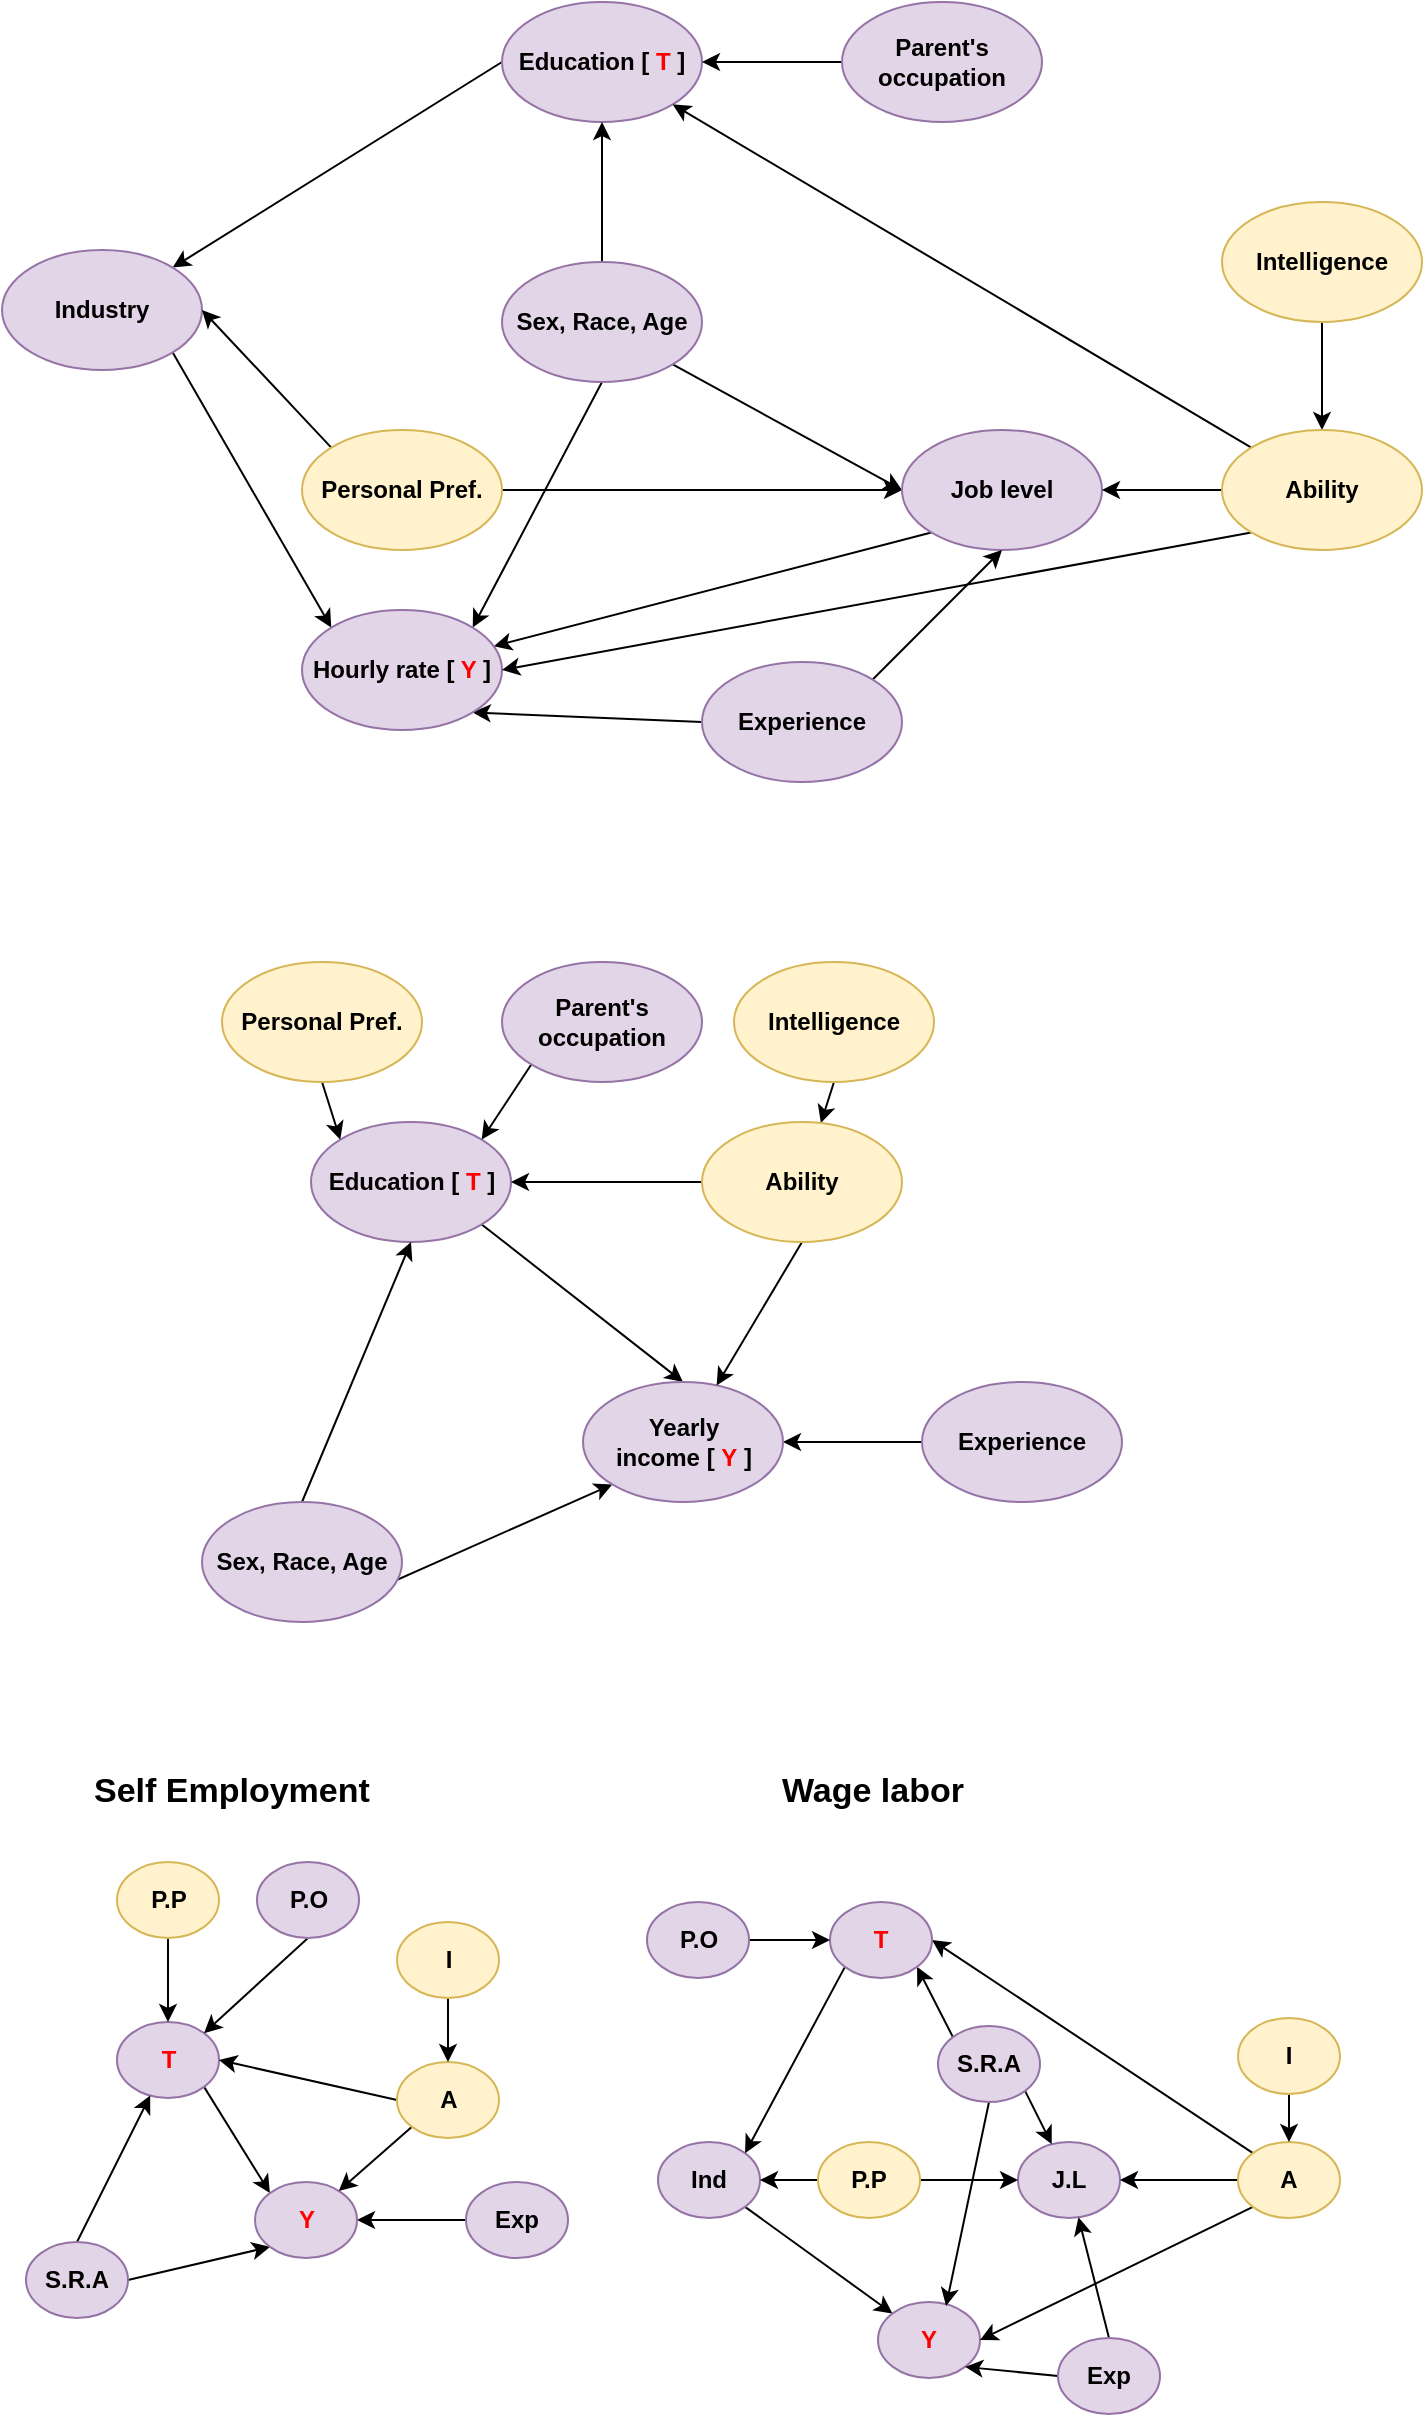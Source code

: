 <mxfile version="20.8.20" type="device"><diagram name="Page-1" id="Eab0bCYbNhNE5HFwxwMy"><mxGraphModel dx="2074" dy="1117" grid="1" gridSize="10" guides="1" tooltips="1" connect="1" arrows="1" fold="1" page="1" pageScale="1" pageWidth="850" pageHeight="1100" math="0" shadow="0"><root><mxCell id="0"/><mxCell id="1" parent="0"/><mxCell id="xBDUmb7T7nuF_Nr4FLcC-9" style="edgeStyle=none;rounded=0;orthogonalLoop=1;jettySize=auto;html=1;exitX=0;exitY=0.5;exitDx=0;exitDy=0;entryX=1;entryY=0;entryDx=0;entryDy=0;" edge="1" parent="1" source="lfPiebbvW9LRLStEprDp-1" target="lfPiebbvW9LRLStEprDp-2"><mxGeometry relative="1" as="geometry"/></mxCell><mxCell id="lfPiebbvW9LRLStEprDp-1" value="&lt;b&gt;Education&amp;nbsp;&lt;/b&gt;&lt;b style=&quot;border-color: var(--border-color);&quot;&gt;[&amp;nbsp;&lt;font color=&quot;#ff0000&quot;&gt;T&lt;/font&gt;&amp;nbsp;]&lt;/b&gt;" style="ellipse;whiteSpace=wrap;html=1;fillColor=#e1d5e7;strokeColor=#9673a6;" parent="1" vertex="1"><mxGeometry x="320" y="80" width="100" height="60" as="geometry"/></mxCell><mxCell id="xBDUmb7T7nuF_Nr4FLcC-8" style="edgeStyle=none;rounded=0;orthogonalLoop=1;jettySize=auto;html=1;exitX=1;exitY=1;exitDx=0;exitDy=0;entryX=0;entryY=0;entryDx=0;entryDy=0;" edge="1" parent="1" source="lfPiebbvW9LRLStEprDp-2" target="lfPiebbvW9LRLStEprDp-7"><mxGeometry relative="1" as="geometry"/></mxCell><mxCell id="lfPiebbvW9LRLStEprDp-2" value="&lt;b&gt;Industry&lt;/b&gt;" style="ellipse;whiteSpace=wrap;html=1;fillColor=#e1d5e7;strokeColor=#9673a6;" parent="1" vertex="1"><mxGeometry x="70" y="204" width="100" height="60" as="geometry"/></mxCell><mxCell id="xBDUmb7T7nuF_Nr4FLcC-12" style="edgeStyle=none;rounded=0;orthogonalLoop=1;jettySize=auto;html=1;exitX=1;exitY=0.5;exitDx=0;exitDy=0;entryX=0;entryY=0.5;entryDx=0;entryDy=0;" edge="1" parent="1" source="lfPiebbvW9LRLStEprDp-3" target="lfPiebbvW9LRLStEprDp-5"><mxGeometry relative="1" as="geometry"/></mxCell><mxCell id="xBDUmb7T7nuF_Nr4FLcC-94" style="edgeStyle=none;rounded=0;orthogonalLoop=1;jettySize=auto;html=1;exitX=0;exitY=0;exitDx=0;exitDy=0;entryX=1;entryY=0.5;entryDx=0;entryDy=0;" edge="1" parent="1" source="lfPiebbvW9LRLStEprDp-3" target="lfPiebbvW9LRLStEprDp-2"><mxGeometry relative="1" as="geometry"/></mxCell><mxCell id="lfPiebbvW9LRLStEprDp-3" value="&lt;b&gt;Personal Pref.&lt;/b&gt;" style="ellipse;whiteSpace=wrap;html=1;fillColor=#fff2cc;strokeColor=#d6b656;" parent="1" vertex="1"><mxGeometry x="220" y="294" width="100" height="60" as="geometry"/></mxCell><mxCell id="xBDUmb7T7nuF_Nr4FLcC-10" style="edgeStyle=none;rounded=0;orthogonalLoop=1;jettySize=auto;html=1;exitX=0.5;exitY=0;exitDx=0;exitDy=0;entryX=0.5;entryY=1;entryDx=0;entryDy=0;" edge="1" parent="1" source="lfPiebbvW9LRLStEprDp-4" target="lfPiebbvW9LRLStEprDp-1"><mxGeometry relative="1" as="geometry"/></mxCell><mxCell id="xBDUmb7T7nuF_Nr4FLcC-11" style="edgeStyle=none;rounded=0;orthogonalLoop=1;jettySize=auto;html=1;exitX=0.5;exitY=1;exitDx=0;exitDy=0;entryX=1;entryY=0;entryDx=0;entryDy=0;" edge="1" parent="1" source="lfPiebbvW9LRLStEprDp-4" target="lfPiebbvW9LRLStEprDp-7"><mxGeometry relative="1" as="geometry"/></mxCell><mxCell id="xBDUmb7T7nuF_Nr4FLcC-13" style="edgeStyle=none;rounded=0;orthogonalLoop=1;jettySize=auto;html=1;exitX=1;exitY=1;exitDx=0;exitDy=0;entryX=0;entryY=0.5;entryDx=0;entryDy=0;" edge="1" parent="1" source="lfPiebbvW9LRLStEprDp-4" target="lfPiebbvW9LRLStEprDp-5"><mxGeometry relative="1" as="geometry"/></mxCell><mxCell id="lfPiebbvW9LRLStEprDp-4" value="&lt;b&gt;Sex, Race, Age&lt;/b&gt;" style="ellipse;whiteSpace=wrap;html=1;fillColor=#e1d5e7;strokeColor=#9673a6;" parent="1" vertex="1"><mxGeometry x="320" y="210" width="100" height="60" as="geometry"/></mxCell><mxCell id="xBDUmb7T7nuF_Nr4FLcC-96" style="edgeStyle=none;rounded=0;orthogonalLoop=1;jettySize=auto;html=1;exitX=0;exitY=1;exitDx=0;exitDy=0;" edge="1" parent="1" source="lfPiebbvW9LRLStEprDp-5" target="lfPiebbvW9LRLStEprDp-7"><mxGeometry relative="1" as="geometry"/></mxCell><mxCell id="lfPiebbvW9LRLStEprDp-5" value="&lt;b&gt;Job level&lt;/b&gt;" style="ellipse;whiteSpace=wrap;html=1;fillColor=#e1d5e7;strokeColor=#9673a6;" parent="1" vertex="1"><mxGeometry x="520" y="294" width="100" height="60" as="geometry"/></mxCell><mxCell id="xBDUmb7T7nuF_Nr4FLcC-148" style="edgeStyle=none;rounded=0;orthogonalLoop=1;jettySize=auto;html=1;exitX=0;exitY=0.5;exitDx=0;exitDy=0;entryX=1;entryY=1;entryDx=0;entryDy=0;" edge="1" parent="1" source="lfPiebbvW9LRLStEprDp-6" target="lfPiebbvW9LRLStEprDp-7"><mxGeometry relative="1" as="geometry"/></mxCell><mxCell id="xBDUmb7T7nuF_Nr4FLcC-150" style="edgeStyle=none;rounded=0;orthogonalLoop=1;jettySize=auto;html=1;exitX=1;exitY=0;exitDx=0;exitDy=0;entryX=0.5;entryY=1;entryDx=0;entryDy=0;" edge="1" parent="1" source="lfPiebbvW9LRLStEprDp-6" target="lfPiebbvW9LRLStEprDp-5"><mxGeometry relative="1" as="geometry"/></mxCell><mxCell id="lfPiebbvW9LRLStEprDp-6" value="&lt;b&gt;Experience&lt;/b&gt;" style="ellipse;whiteSpace=wrap;html=1;fillColor=#e1d5e7;strokeColor=#9673a6;" parent="1" vertex="1"><mxGeometry x="420" y="410" width="100" height="60" as="geometry"/></mxCell><mxCell id="lfPiebbvW9LRLStEprDp-7" value="&lt;b&gt;Hourly rate [ &lt;font color=&quot;#ff0000&quot;&gt;Y&lt;/font&gt; ]&lt;/b&gt;" style="ellipse;whiteSpace=wrap;html=1;fillColor=#e1d5e7;strokeColor=#9673a6;" parent="1" vertex="1"><mxGeometry x="220" y="384" width="100" height="60" as="geometry"/></mxCell><mxCell id="xBDUmb7T7nuF_Nr4FLcC-99" style="edgeStyle=none;rounded=0;orthogonalLoop=1;jettySize=auto;html=1;exitX=0.5;exitY=1;exitDx=0;exitDy=0;" edge="1" parent="1" source="lfPiebbvW9LRLStEprDp-43" target="lfPiebbvW9LRLStEprDp-44"><mxGeometry relative="1" as="geometry"/></mxCell><mxCell id="lfPiebbvW9LRLStEprDp-43" value="&lt;b&gt;Intelligence&lt;/b&gt;" style="ellipse;whiteSpace=wrap;html=1;fillColor=#fff2cc;strokeColor=#d6b656;" parent="1" vertex="1"><mxGeometry x="680" y="180" width="100" height="60" as="geometry"/></mxCell><mxCell id="xBDUmb7T7nuF_Nr4FLcC-95" style="edgeStyle=none;rounded=0;orthogonalLoop=1;jettySize=auto;html=1;exitX=0;exitY=1;exitDx=0;exitDy=0;entryX=1;entryY=0.5;entryDx=0;entryDy=0;" edge="1" parent="1" source="lfPiebbvW9LRLStEprDp-44" target="lfPiebbvW9LRLStEprDp-7"><mxGeometry relative="1" as="geometry"/></mxCell><mxCell id="xBDUmb7T7nuF_Nr4FLcC-98" style="edgeStyle=none;rounded=0;orthogonalLoop=1;jettySize=auto;html=1;exitX=0;exitY=0;exitDx=0;exitDy=0;entryX=1;entryY=1;entryDx=0;entryDy=0;" edge="1" parent="1" source="lfPiebbvW9LRLStEprDp-44" target="lfPiebbvW9LRLStEprDp-1"><mxGeometry relative="1" as="geometry"/></mxCell><mxCell id="xBDUmb7T7nuF_Nr4FLcC-151" style="edgeStyle=none;rounded=0;orthogonalLoop=1;jettySize=auto;html=1;exitX=0;exitY=0.5;exitDx=0;exitDy=0;entryX=1;entryY=0.5;entryDx=0;entryDy=0;" edge="1" parent="1" source="lfPiebbvW9LRLStEprDp-44" target="lfPiebbvW9LRLStEprDp-5"><mxGeometry relative="1" as="geometry"/></mxCell><mxCell id="lfPiebbvW9LRLStEprDp-44" value="&lt;b&gt;Ability&lt;/b&gt;" style="ellipse;whiteSpace=wrap;html=1;fillColor=#fff2cc;strokeColor=#d6b656;" parent="1" vertex="1"><mxGeometry x="680" y="294" width="100" height="60" as="geometry"/></mxCell><mxCell id="xBDUmb7T7nuF_Nr4FLcC-130" style="edgeStyle=none;rounded=0;orthogonalLoop=1;jettySize=auto;html=1;exitX=1;exitY=1;exitDx=0;exitDy=0;entryX=0;entryY=0;entryDx=0;entryDy=0;" edge="1" parent="1" source="lfPiebbvW9LRLStEprDp-71" target="lfPiebbvW9LRLStEprDp-86"><mxGeometry relative="1" as="geometry"/></mxCell><mxCell id="lfPiebbvW9LRLStEprDp-71" value="&lt;b style=&quot;border-color: var(--border-color);&quot;&gt;&lt;font color=&quot;#ff0000&quot;&gt;T&lt;/font&gt;&lt;/b&gt;" style="ellipse;whiteSpace=wrap;html=1;fillColor=#e1d5e7;strokeColor=#9673a6;" parent="1" vertex="1"><mxGeometry x="127.5" y="1090" width="51" height="38" as="geometry"/></mxCell><mxCell id="xBDUmb7T7nuF_Nr4FLcC-155" style="edgeStyle=none;rounded=0;orthogonalLoop=1;jettySize=auto;html=1;exitX=1;exitY=1;exitDx=0;exitDy=0;" edge="1" parent="1" source="lfPiebbvW9LRLStEprDp-73" target="xBDUmb7T7nuF_Nr4FLcC-135"><mxGeometry relative="1" as="geometry"/></mxCell><mxCell id="lfPiebbvW9LRLStEprDp-73" value="&lt;b&gt;Ind&lt;/b&gt;" style="ellipse;whiteSpace=wrap;html=1;fillColor=#e1d5e7;strokeColor=#9673a6;" parent="1" vertex="1"><mxGeometry x="398" y="1150" width="51" height="38" as="geometry"/></mxCell><mxCell id="xBDUmb7T7nuF_Nr4FLcC-131" style="edgeStyle=none;rounded=0;orthogonalLoop=1;jettySize=auto;html=1;exitX=0.5;exitY=1;exitDx=0;exitDy=0;" edge="1" parent="1" source="lfPiebbvW9LRLStEprDp-76" target="lfPiebbvW9LRLStEprDp-71"><mxGeometry relative="1" as="geometry"/></mxCell><mxCell id="lfPiebbvW9LRLStEprDp-76" value="&lt;b&gt;P.P&lt;/b&gt;" style="ellipse;whiteSpace=wrap;html=1;fillColor=#fff2cc;strokeColor=#d6b656;" parent="1" vertex="1"><mxGeometry x="127.5" y="1010" width="51" height="38" as="geometry"/></mxCell><mxCell id="xBDUmb7T7nuF_Nr4FLcC-126" style="edgeStyle=none;rounded=0;orthogonalLoop=1;jettySize=auto;html=1;exitX=1;exitY=0.5;exitDx=0;exitDy=0;entryX=0;entryY=1;entryDx=0;entryDy=0;" edge="1" parent="1" source="lfPiebbvW9LRLStEprDp-80" target="lfPiebbvW9LRLStEprDp-86"><mxGeometry relative="1" as="geometry"/></mxCell><mxCell id="xBDUmb7T7nuF_Nr4FLcC-127" style="edgeStyle=none;rounded=0;orthogonalLoop=1;jettySize=auto;html=1;exitX=0.5;exitY=0;exitDx=0;exitDy=0;" edge="1" parent="1" source="lfPiebbvW9LRLStEprDp-80" target="lfPiebbvW9LRLStEprDp-71"><mxGeometry relative="1" as="geometry"/></mxCell><mxCell id="lfPiebbvW9LRLStEprDp-80" value="&lt;b&gt;S.R.A&lt;/b&gt;" style="ellipse;whiteSpace=wrap;html=1;fillColor=#e1d5e7;strokeColor=#9673a6;" parent="1" vertex="1"><mxGeometry x="82" y="1200" width="51" height="38" as="geometry"/></mxCell><mxCell id="lfPiebbvW9LRLStEprDp-82" value="&lt;b&gt;J.L&lt;/b&gt;" style="ellipse;whiteSpace=wrap;html=1;fillColor=#e1d5e7;strokeColor=#9673a6;" parent="1" vertex="1"><mxGeometry x="578" y="1150" width="51" height="38" as="geometry"/></mxCell><mxCell id="xBDUmb7T7nuF_Nr4FLcC-128" style="edgeStyle=none;rounded=0;orthogonalLoop=1;jettySize=auto;html=1;exitX=0;exitY=0.5;exitDx=0;exitDy=0;entryX=1;entryY=0.5;entryDx=0;entryDy=0;" edge="1" parent="1" source="lfPiebbvW9LRLStEprDp-84" target="lfPiebbvW9LRLStEprDp-86"><mxGeometry relative="1" as="geometry"/></mxCell><mxCell id="lfPiebbvW9LRLStEprDp-84" value="&lt;b&gt;Exp&lt;/b&gt;" style="ellipse;whiteSpace=wrap;html=1;fillColor=#e1d5e7;strokeColor=#9673a6;" parent="1" vertex="1"><mxGeometry x="302" y="1170" width="51" height="38" as="geometry"/></mxCell><mxCell id="lfPiebbvW9LRLStEprDp-86" value="&lt;b&gt;&lt;font color=&quot;#ff0000&quot;&gt;Y&lt;/font&gt;&lt;/b&gt;" style="ellipse;whiteSpace=wrap;html=1;fillColor=#e1d5e7;strokeColor=#9673a6;" parent="1" vertex="1"><mxGeometry x="196.5" y="1170" width="51" height="38" as="geometry"/></mxCell><mxCell id="xBDUmb7T7nuF_Nr4FLcC-129" style="edgeStyle=none;rounded=0;orthogonalLoop=1;jettySize=auto;html=1;exitX=0;exitY=1;exitDx=0;exitDy=0;" edge="1" parent="1" source="qAP_7OkFIHC-9vR49JNy-9" target="lfPiebbvW9LRLStEprDp-86"><mxGeometry relative="1" as="geometry"/></mxCell><mxCell id="xBDUmb7T7nuF_Nr4FLcC-134" style="edgeStyle=none;rounded=0;orthogonalLoop=1;jettySize=auto;html=1;exitX=0;exitY=0.5;exitDx=0;exitDy=0;entryX=1;entryY=0.5;entryDx=0;entryDy=0;" edge="1" parent="1" source="qAP_7OkFIHC-9vR49JNy-9" target="lfPiebbvW9LRLStEprDp-71"><mxGeometry relative="1" as="geometry"/></mxCell><mxCell id="qAP_7OkFIHC-9vR49JNy-9" value="&lt;b&gt;A&lt;/b&gt;" style="ellipse;whiteSpace=wrap;html=1;fillColor=#fff2cc;strokeColor=#d6b656;" parent="1" vertex="1"><mxGeometry x="267.5" y="1110" width="51" height="38" as="geometry"/></mxCell><mxCell id="xBDUmb7T7nuF_Nr4FLcC-133" style="edgeStyle=none;rounded=0;orthogonalLoop=1;jettySize=auto;html=1;exitX=0.5;exitY=1;exitDx=0;exitDy=0;entryX=0.5;entryY=0;entryDx=0;entryDy=0;" edge="1" parent="1" source="qAP_7OkFIHC-9vR49JNy-15" target="qAP_7OkFIHC-9vR49JNy-9"><mxGeometry relative="1" as="geometry"/></mxCell><mxCell id="qAP_7OkFIHC-9vR49JNy-15" value="&lt;b&gt;I&lt;/b&gt;" style="ellipse;whiteSpace=wrap;html=1;fillColor=#fff2cc;strokeColor=#d6b656;" parent="1" vertex="1"><mxGeometry x="267.5" y="1040" width="51" height="38" as="geometry"/></mxCell><mxCell id="xBDUmb7T7nuF_Nr4FLcC-102" style="edgeStyle=none;rounded=0;orthogonalLoop=1;jettySize=auto;html=1;exitX=1;exitY=1;exitDx=0;exitDy=0;entryX=0.5;entryY=0;entryDx=0;entryDy=0;" edge="1" parent="1" source="xBDUmb7T7nuF_Nr4FLcC-56" target="xBDUmb7T7nuF_Nr4FLcC-76"><mxGeometry relative="1" as="geometry"><mxPoint x="469.645" y="778.787" as="targetPoint"/></mxGeometry></mxCell><mxCell id="xBDUmb7T7nuF_Nr4FLcC-56" value="&lt;b&gt;Education&amp;nbsp;&lt;/b&gt;&lt;b style=&quot;border-color: var(--border-color);&quot;&gt;[&amp;nbsp;&lt;font color=&quot;#ff0000&quot;&gt;T&lt;/font&gt;&amp;nbsp;]&lt;/b&gt;" style="ellipse;whiteSpace=wrap;html=1;fillColor=#e1d5e7;strokeColor=#9673a6;" vertex="1" parent="1"><mxGeometry x="224.5" y="640" width="100" height="60" as="geometry"/></mxCell><mxCell id="xBDUmb7T7nuF_Nr4FLcC-121" style="edgeStyle=none;rounded=0;orthogonalLoop=1;jettySize=auto;html=1;exitX=0.5;exitY=1;exitDx=0;exitDy=0;entryX=0;entryY=0;entryDx=0;entryDy=0;" edge="1" parent="1" source="xBDUmb7T7nuF_Nr4FLcC-61" target="xBDUmb7T7nuF_Nr4FLcC-56"><mxGeometry relative="1" as="geometry"/></mxCell><mxCell id="xBDUmb7T7nuF_Nr4FLcC-61" value="&lt;b&gt;Personal Pref.&lt;/b&gt;" style="ellipse;whiteSpace=wrap;html=1;fillColor=#fff2cc;strokeColor=#d6b656;" vertex="1" parent="1"><mxGeometry x="180" y="560" width="100" height="60" as="geometry"/></mxCell><mxCell id="xBDUmb7T7nuF_Nr4FLcC-62" style="edgeStyle=none;rounded=0;orthogonalLoop=1;jettySize=auto;html=1;exitX=0.5;exitY=0;exitDx=0;exitDy=0;entryX=0.5;entryY=1;entryDx=0;entryDy=0;" edge="1" parent="1" source="xBDUmb7T7nuF_Nr4FLcC-65" target="xBDUmb7T7nuF_Nr4FLcC-56"><mxGeometry relative="1" as="geometry"/></mxCell><mxCell id="xBDUmb7T7nuF_Nr4FLcC-109" style="edgeStyle=none;rounded=0;orthogonalLoop=1;jettySize=auto;html=1;exitX=0.5;exitY=1;exitDx=0;exitDy=0;entryX=0;entryY=1;entryDx=0;entryDy=0;" edge="1" parent="1" source="xBDUmb7T7nuF_Nr4FLcC-65" target="xBDUmb7T7nuF_Nr4FLcC-76"><mxGeometry relative="1" as="geometry"/></mxCell><mxCell id="xBDUmb7T7nuF_Nr4FLcC-65" value="&lt;b&gt;Sex, Race, Age&lt;/b&gt;" style="ellipse;whiteSpace=wrap;html=1;fillColor=#e1d5e7;strokeColor=#9673a6;" vertex="1" parent="1"><mxGeometry x="170" y="830" width="100" height="60" as="geometry"/></mxCell><mxCell id="xBDUmb7T7nuF_Nr4FLcC-107" style="edgeStyle=none;rounded=0;orthogonalLoop=1;jettySize=auto;html=1;exitX=0;exitY=0.5;exitDx=0;exitDy=0;entryX=1;entryY=0.5;entryDx=0;entryDy=0;" edge="1" parent="1" source="xBDUmb7T7nuF_Nr4FLcC-70" target="xBDUmb7T7nuF_Nr4FLcC-76"><mxGeometry relative="1" as="geometry"/></mxCell><mxCell id="xBDUmb7T7nuF_Nr4FLcC-70" value="&lt;b&gt;Experience&lt;/b&gt;" style="ellipse;whiteSpace=wrap;html=1;fillColor=#e1d5e7;strokeColor=#9673a6;" vertex="1" parent="1"><mxGeometry x="530" y="770" width="100" height="60" as="geometry"/></mxCell><mxCell id="xBDUmb7T7nuF_Nr4FLcC-76" value="&lt;b&gt;Yearly income&amp;nbsp;&lt;/b&gt;&lt;b style=&quot;border-color: var(--border-color);&quot;&gt;[&amp;nbsp;&lt;font style=&quot;border-color: var(--border-color);&quot; color=&quot;#ff0000&quot;&gt;Y&lt;/font&gt;&amp;nbsp;]&lt;/b&gt;" style="ellipse;whiteSpace=wrap;html=1;fillColor=#e1d5e7;strokeColor=#9673a6;" vertex="1" parent="1"><mxGeometry x="360.5" y="770" width="100" height="60" as="geometry"/></mxCell><mxCell id="xBDUmb7T7nuF_Nr4FLcC-105" style="edgeStyle=none;rounded=0;orthogonalLoop=1;jettySize=auto;html=1;exitX=0.5;exitY=1;exitDx=0;exitDy=0;" edge="1" parent="1" source="xBDUmb7T7nuF_Nr4FLcC-78" target="xBDUmb7T7nuF_Nr4FLcC-83"><mxGeometry relative="1" as="geometry"/></mxCell><mxCell id="xBDUmb7T7nuF_Nr4FLcC-78" value="&lt;b&gt;Intelligence&lt;/b&gt;" style="ellipse;whiteSpace=wrap;html=1;fillColor=#fff2cc;strokeColor=#d6b656;" vertex="1" parent="1"><mxGeometry x="436" y="560" width="100" height="60" as="geometry"/></mxCell><mxCell id="xBDUmb7T7nuF_Nr4FLcC-104" style="edgeStyle=none;rounded=0;orthogonalLoop=1;jettySize=auto;html=1;exitX=0;exitY=0.5;exitDx=0;exitDy=0;entryX=1;entryY=0.5;entryDx=0;entryDy=0;" edge="1" parent="1" source="xBDUmb7T7nuF_Nr4FLcC-83" target="xBDUmb7T7nuF_Nr4FLcC-56"><mxGeometry relative="1" as="geometry"/></mxCell><mxCell id="xBDUmb7T7nuF_Nr4FLcC-119" style="edgeStyle=none;rounded=0;orthogonalLoop=1;jettySize=auto;html=1;exitX=0.5;exitY=1;exitDx=0;exitDy=0;" edge="1" parent="1" source="xBDUmb7T7nuF_Nr4FLcC-83" target="xBDUmb7T7nuF_Nr4FLcC-76"><mxGeometry relative="1" as="geometry"/></mxCell><mxCell id="xBDUmb7T7nuF_Nr4FLcC-83" value="&lt;b&gt;Ability&lt;/b&gt;" style="ellipse;whiteSpace=wrap;html=1;fillColor=#fff2cc;strokeColor=#d6b656;" vertex="1" parent="1"><mxGeometry x="420" y="640" width="100" height="60" as="geometry"/></mxCell><mxCell id="xBDUmb7T7nuF_Nr4FLcC-118" style="edgeStyle=none;rounded=0;orthogonalLoop=1;jettySize=auto;html=1;exitX=0;exitY=1;exitDx=0;exitDy=0;entryX=1;entryY=0;entryDx=0;entryDy=0;" edge="1" parent="1" source="xBDUmb7T7nuF_Nr4FLcC-112" target="xBDUmb7T7nuF_Nr4FLcC-56"><mxGeometry relative="1" as="geometry"/></mxCell><mxCell id="xBDUmb7T7nuF_Nr4FLcC-112" value="&lt;b&gt;Parent's occupation&lt;/b&gt;" style="ellipse;whiteSpace=wrap;html=1;fillColor=#e1d5e7;strokeColor=#9673a6;" vertex="1" parent="1"><mxGeometry x="320" y="560" width="100" height="60" as="geometry"/></mxCell><mxCell id="xBDUmb7T7nuF_Nr4FLcC-123" style="edgeStyle=none;rounded=0;orthogonalLoop=1;jettySize=auto;html=1;exitX=0;exitY=0.5;exitDx=0;exitDy=0;entryX=1;entryY=0.5;entryDx=0;entryDy=0;" edge="1" parent="1" source="xBDUmb7T7nuF_Nr4FLcC-122" target="lfPiebbvW9LRLStEprDp-1"><mxGeometry relative="1" as="geometry"/></mxCell><mxCell id="xBDUmb7T7nuF_Nr4FLcC-122" value="&lt;b&gt;Parent's occupation&lt;/b&gt;" style="ellipse;whiteSpace=wrap;html=1;fillColor=#e1d5e7;strokeColor=#9673a6;" vertex="1" parent="1"><mxGeometry x="490" y="80" width="100" height="60" as="geometry"/></mxCell><mxCell id="xBDUmb7T7nuF_Nr4FLcC-132" style="edgeStyle=none;rounded=0;orthogonalLoop=1;jettySize=auto;html=1;exitX=0.5;exitY=1;exitDx=0;exitDy=0;entryX=1;entryY=0;entryDx=0;entryDy=0;" edge="1" parent="1" source="xBDUmb7T7nuF_Nr4FLcC-125" target="lfPiebbvW9LRLStEprDp-71"><mxGeometry relative="1" as="geometry"/></mxCell><mxCell id="xBDUmb7T7nuF_Nr4FLcC-125" value="&lt;b&gt;P.O&lt;/b&gt;" style="ellipse;whiteSpace=wrap;html=1;fillColor=#e1d5e7;strokeColor=#9673a6;" vertex="1" parent="1"><mxGeometry x="197.5" y="1010" width="51" height="38" as="geometry"/></mxCell><mxCell id="xBDUmb7T7nuF_Nr4FLcC-135" value="&lt;b&gt;&lt;font color=&quot;#ff0000&quot;&gt;Y&lt;/font&gt;&lt;/b&gt;" style="ellipse;whiteSpace=wrap;html=1;fillColor=#e1d5e7;strokeColor=#9673a6;" vertex="1" parent="1"><mxGeometry x="508" y="1230" width="51" height="38" as="geometry"/></mxCell><mxCell id="xBDUmb7T7nuF_Nr4FLcC-139" style="edgeStyle=none;rounded=0;orthogonalLoop=1;jettySize=auto;html=1;exitX=0;exitY=0.5;exitDx=0;exitDy=0;entryX=1;entryY=0.5;entryDx=0;entryDy=0;" edge="1" parent="1" source="xBDUmb7T7nuF_Nr4FLcC-136" target="lfPiebbvW9LRLStEprDp-82"><mxGeometry relative="1" as="geometry"/></mxCell><mxCell id="xBDUmb7T7nuF_Nr4FLcC-140" style="edgeStyle=none;rounded=0;orthogonalLoop=1;jettySize=auto;html=1;exitX=0;exitY=1;exitDx=0;exitDy=0;entryX=1;entryY=0.5;entryDx=0;entryDy=0;" edge="1" parent="1" source="xBDUmb7T7nuF_Nr4FLcC-136" target="xBDUmb7T7nuF_Nr4FLcC-135"><mxGeometry relative="1" as="geometry"/></mxCell><mxCell id="xBDUmb7T7nuF_Nr4FLcC-159" style="edgeStyle=none;rounded=0;orthogonalLoop=1;jettySize=auto;html=1;exitX=0;exitY=0;exitDx=0;exitDy=0;entryX=1;entryY=0.5;entryDx=0;entryDy=0;" edge="1" parent="1" source="xBDUmb7T7nuF_Nr4FLcC-136" target="xBDUmb7T7nuF_Nr4FLcC-156"><mxGeometry relative="1" as="geometry"/></mxCell><mxCell id="xBDUmb7T7nuF_Nr4FLcC-136" value="&lt;b&gt;A&lt;/b&gt;" style="ellipse;whiteSpace=wrap;html=1;fillColor=#fff2cc;strokeColor=#d6b656;" vertex="1" parent="1"><mxGeometry x="688" y="1150" width="51" height="38" as="geometry"/></mxCell><mxCell id="xBDUmb7T7nuF_Nr4FLcC-138" style="edgeStyle=none;rounded=0;orthogonalLoop=1;jettySize=auto;html=1;exitX=0.5;exitY=1;exitDx=0;exitDy=0;entryX=0.5;entryY=0;entryDx=0;entryDy=0;" edge="1" parent="1" source="xBDUmb7T7nuF_Nr4FLcC-137" target="xBDUmb7T7nuF_Nr4FLcC-136"><mxGeometry relative="1" as="geometry"/></mxCell><mxCell id="xBDUmb7T7nuF_Nr4FLcC-137" value="&lt;b&gt;I&lt;/b&gt;" style="ellipse;whiteSpace=wrap;html=1;fillColor=#fff2cc;strokeColor=#d6b656;" vertex="1" parent="1"><mxGeometry x="688" y="1088" width="51" height="38" as="geometry"/></mxCell><mxCell id="xBDUmb7T7nuF_Nr4FLcC-142" style="edgeStyle=none;rounded=0;orthogonalLoop=1;jettySize=auto;html=1;exitX=1;exitY=0.5;exitDx=0;exitDy=0;entryX=0;entryY=0.5;entryDx=0;entryDy=0;" edge="1" parent="1" source="xBDUmb7T7nuF_Nr4FLcC-141" target="lfPiebbvW9LRLStEprDp-82"><mxGeometry relative="1" as="geometry"/></mxCell><mxCell id="xBDUmb7T7nuF_Nr4FLcC-154" style="edgeStyle=none;rounded=0;orthogonalLoop=1;jettySize=auto;html=1;exitX=0;exitY=0.5;exitDx=0;exitDy=0;entryX=1;entryY=0.5;entryDx=0;entryDy=0;" edge="1" parent="1" source="xBDUmb7T7nuF_Nr4FLcC-141" target="lfPiebbvW9LRLStEprDp-73"><mxGeometry relative="1" as="geometry"/></mxCell><mxCell id="xBDUmb7T7nuF_Nr4FLcC-141" value="&lt;b&gt;P.P&lt;/b&gt;" style="ellipse;whiteSpace=wrap;html=1;fillColor=#fff2cc;strokeColor=#d6b656;" vertex="1" parent="1"><mxGeometry x="478" y="1150" width="51" height="38" as="geometry"/></mxCell><mxCell id="xBDUmb7T7nuF_Nr4FLcC-144" style="edgeStyle=none;rounded=0;orthogonalLoop=1;jettySize=auto;html=1;exitX=0.5;exitY=1;exitDx=0;exitDy=0;entryX=0.667;entryY=0.053;entryDx=0;entryDy=0;entryPerimeter=0;" edge="1" parent="1" source="xBDUmb7T7nuF_Nr4FLcC-143" target="xBDUmb7T7nuF_Nr4FLcC-135"><mxGeometry relative="1" as="geometry"/></mxCell><mxCell id="xBDUmb7T7nuF_Nr4FLcC-145" style="edgeStyle=none;rounded=0;orthogonalLoop=1;jettySize=auto;html=1;exitX=1;exitY=1;exitDx=0;exitDy=0;" edge="1" parent="1" source="xBDUmb7T7nuF_Nr4FLcC-143" target="lfPiebbvW9LRLStEprDp-82"><mxGeometry relative="1" as="geometry"/></mxCell><mxCell id="xBDUmb7T7nuF_Nr4FLcC-157" style="edgeStyle=none;rounded=0;orthogonalLoop=1;jettySize=auto;html=1;exitX=0;exitY=0;exitDx=0;exitDy=0;entryX=1;entryY=1;entryDx=0;entryDy=0;" edge="1" parent="1" source="xBDUmb7T7nuF_Nr4FLcC-143" target="xBDUmb7T7nuF_Nr4FLcC-156"><mxGeometry relative="1" as="geometry"/></mxCell><mxCell id="xBDUmb7T7nuF_Nr4FLcC-143" value="&lt;b&gt;S.R.A&lt;/b&gt;" style="ellipse;whiteSpace=wrap;html=1;fillColor=#e1d5e7;strokeColor=#9673a6;" vertex="1" parent="1"><mxGeometry x="538" y="1092" width="51" height="38" as="geometry"/></mxCell><mxCell id="xBDUmb7T7nuF_Nr4FLcC-152" style="edgeStyle=none;rounded=0;orthogonalLoop=1;jettySize=auto;html=1;exitX=0.5;exitY=0;exitDx=0;exitDy=0;" edge="1" parent="1" source="xBDUmb7T7nuF_Nr4FLcC-146" target="lfPiebbvW9LRLStEprDp-82"><mxGeometry relative="1" as="geometry"><mxPoint x="608" y="1190" as="targetPoint"/></mxGeometry></mxCell><mxCell id="xBDUmb7T7nuF_Nr4FLcC-153" style="edgeStyle=none;rounded=0;orthogonalLoop=1;jettySize=auto;html=1;exitX=0;exitY=0.5;exitDx=0;exitDy=0;entryX=1;entryY=1;entryDx=0;entryDy=0;" edge="1" parent="1" source="xBDUmb7T7nuF_Nr4FLcC-146" target="xBDUmb7T7nuF_Nr4FLcC-135"><mxGeometry relative="1" as="geometry"/></mxCell><mxCell id="xBDUmb7T7nuF_Nr4FLcC-146" value="&lt;b&gt;Exp&lt;/b&gt;" style="ellipse;whiteSpace=wrap;html=1;fillColor=#e1d5e7;strokeColor=#9673a6;" vertex="1" parent="1"><mxGeometry x="598" y="1248" width="51" height="38" as="geometry"/></mxCell><mxCell id="xBDUmb7T7nuF_Nr4FLcC-158" style="edgeStyle=none;rounded=0;orthogonalLoop=1;jettySize=auto;html=1;exitX=0;exitY=1;exitDx=0;exitDy=0;entryX=1;entryY=0;entryDx=0;entryDy=0;" edge="1" parent="1" source="xBDUmb7T7nuF_Nr4FLcC-156" target="lfPiebbvW9LRLStEprDp-73"><mxGeometry relative="1" as="geometry"/></mxCell><mxCell id="xBDUmb7T7nuF_Nr4FLcC-156" value="&lt;b style=&quot;border-color: var(--border-color);&quot;&gt;&lt;font color=&quot;#ff0000&quot;&gt;T&lt;/font&gt;&lt;/b&gt;" style="ellipse;whiteSpace=wrap;html=1;fillColor=#e1d5e7;strokeColor=#9673a6;" vertex="1" parent="1"><mxGeometry x="484" y="1030" width="51" height="38" as="geometry"/></mxCell><mxCell id="xBDUmb7T7nuF_Nr4FLcC-161" style="edgeStyle=none;rounded=0;orthogonalLoop=1;jettySize=auto;html=1;exitX=1;exitY=0.5;exitDx=0;exitDy=0;entryX=0;entryY=0.5;entryDx=0;entryDy=0;" edge="1" parent="1" source="xBDUmb7T7nuF_Nr4FLcC-160" target="xBDUmb7T7nuF_Nr4FLcC-156"><mxGeometry relative="1" as="geometry"/></mxCell><mxCell id="xBDUmb7T7nuF_Nr4FLcC-160" value="&lt;b&gt;P.O&lt;/b&gt;" style="ellipse;whiteSpace=wrap;html=1;fillColor=#e1d5e7;strokeColor=#9673a6;" vertex="1" parent="1"><mxGeometry x="392.5" y="1030" width="51" height="38" as="geometry"/></mxCell><mxCell id="xBDUmb7T7nuF_Nr4FLcC-162" value="&lt;b&gt;&lt;font style=&quot;font-size: 17px;&quot;&gt;Self Employment&lt;/font&gt;&lt;/b&gt;" style="text;strokeColor=none;fillColor=none;align=left;verticalAlign=middle;spacingLeft=4;spacingRight=4;overflow=hidden;points=[[0,0.5],[1,0.5]];portConstraint=eastwest;rotatable=0;whiteSpace=wrap;html=1;" vertex="1" parent="1"><mxGeometry x="110" y="960" width="160" height="30" as="geometry"/></mxCell><mxCell id="xBDUmb7T7nuF_Nr4FLcC-163" value="&lt;b&gt;&lt;font style=&quot;font-size: 17px;&quot;&gt;Wage labor&lt;/font&gt;&lt;/b&gt;" style="text;strokeColor=none;fillColor=none;align=left;verticalAlign=middle;spacingLeft=4;spacingRight=4;overflow=hidden;points=[[0,0.5],[1,0.5]];portConstraint=eastwest;rotatable=0;whiteSpace=wrap;html=1;" vertex="1" parent="1"><mxGeometry x="453.5" y="960" width="160" height="30" as="geometry"/></mxCell></root></mxGraphModel></diagram></mxfile>
